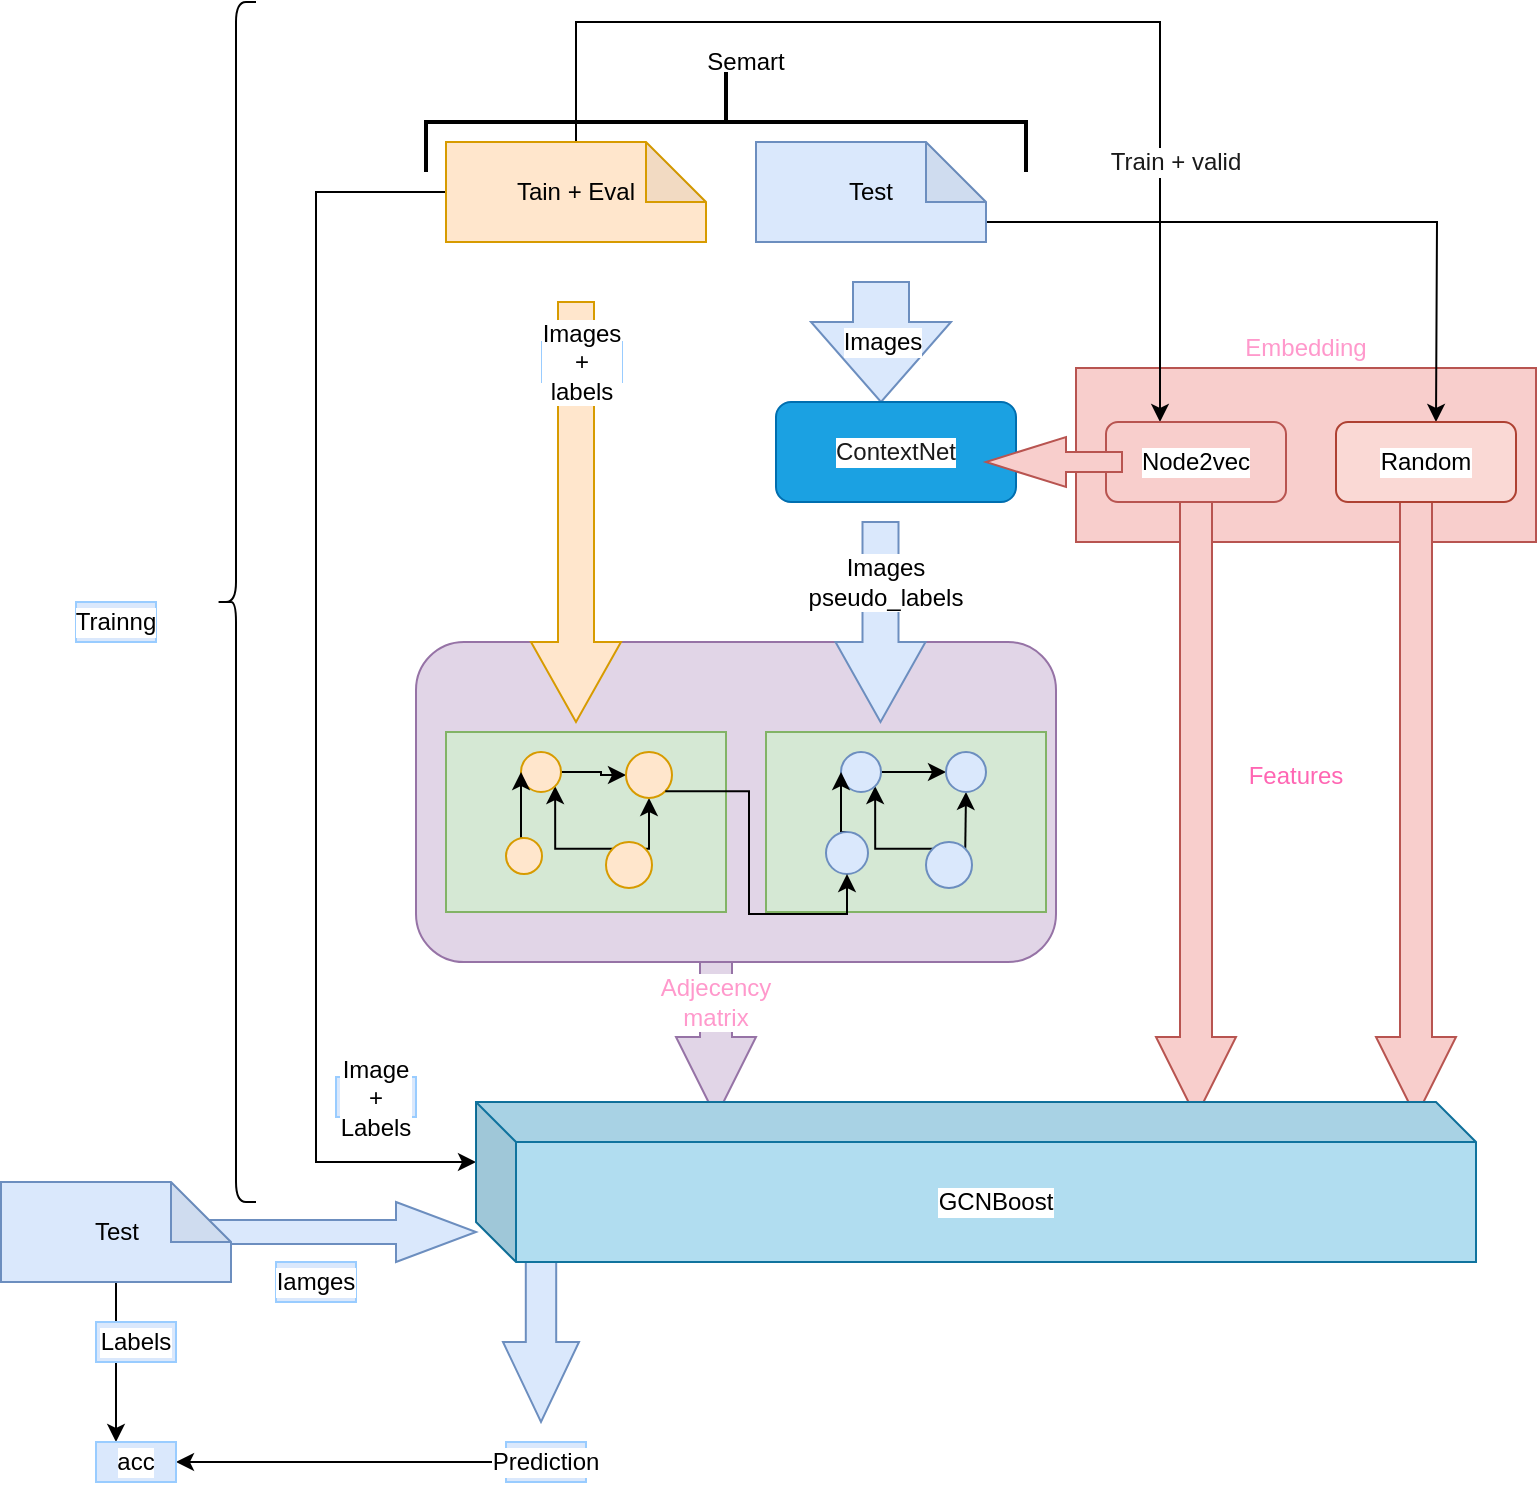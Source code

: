 <mxfile version="14.0.0" type="github">
  <diagram id="SSE79zwauuAT8n8Q6bL2" name="Page-1">
    <mxGraphModel dx="1422" dy="831" grid="1" gridSize="10" guides="1" tooltips="1" connect="1" arrows="1" fold="1" page="1" pageScale="1" pageWidth="827" pageHeight="1169" math="0" shadow="0">
      <root>
        <mxCell id="0" />
        <mxCell id="1" parent="0" />
        <mxCell id="0ElEcp9tGG0Cmhz9kI70-19" value="" style="html=1;shadow=0;dashed=0;align=center;verticalAlign=middle;shape=mxgraph.arrows2.arrow;dy=0.6;dx=40;direction=south;notch=0;fillColor=#dae8fc;strokeColor=#6c8ebf;" vertex="1" parent="1">
          <mxGeometry x="253.5" y="770" width="38" height="100" as="geometry" />
        </mxCell>
        <mxCell id="0ElEcp9tGG0Cmhz9kI70-15" value="" style="html=1;shadow=0;dashed=0;align=center;verticalAlign=middle;shape=mxgraph.arrows2.arrow;dy=0.6;dx=40;notch=0;fillColor=#dae8fc;strokeColor=#6c8ebf;" vertex="1" parent="1">
          <mxGeometry x="100" y="760" width="140" height="30" as="geometry" />
        </mxCell>
        <mxCell id="zT9SbAeMT8_BYwtl0zJ8-107" value="" style="rounded=0;whiteSpace=wrap;html=1;labelBackgroundColor=#ffffff;sketch=0;strokeColor=#b85450;fillColor=#f8cecc;" parent="1" vertex="1">
          <mxGeometry x="540" y="343" width="230" height="87" as="geometry" />
        </mxCell>
        <mxCell id="zT9SbAeMT8_BYwtl0zJ8-106" value="" style="html=1;shadow=0;dashed=0;align=center;verticalAlign=middle;shape=mxgraph.arrows2.arrow;dy=0.6;dx=40;direction=south;notch=0;labelBackgroundColor=#ffffff;sketch=0;strokeColor=#b85450;fillColor=#f8cecc;" parent="1" vertex="1">
          <mxGeometry x="580" y="402.5" width="40" height="315" as="geometry" />
        </mxCell>
        <mxCell id="zT9SbAeMT8_BYwtl0zJ8-101" value="" style="html=1;shadow=0;dashed=0;align=center;verticalAlign=middle;shape=mxgraph.arrows2.arrow;dy=0.6;dx=40;direction=south;notch=0;labelBackgroundColor=#ffffff;sketch=0;strokeColor=#9673a6;fillColor=#e1d5e7;" parent="1" vertex="1">
          <mxGeometry x="340" y="640" width="40" height="77.5" as="geometry" />
        </mxCell>
        <mxCell id="zT9SbAeMT8_BYwtl0zJ8-86" value="" style="rounded=1;whiteSpace=wrap;html=1;labelBackgroundColor=#ffffff;sketch=0;strokeColor=#9673a6;fillColor=#e1d5e7;" parent="1" vertex="1">
          <mxGeometry x="210" y="480" width="320" height="160" as="geometry" />
        </mxCell>
        <mxCell id="zT9SbAeMT8_BYwtl0zJ8-54" value="" style="rounded=0;whiteSpace=wrap;html=1;labelBackgroundColor=#ffffff;sketch=0;fillColor=#d5e8d4;strokeColor=#82b366;" parent="1" vertex="1">
          <mxGeometry x="225" y="525" width="140" height="90" as="geometry" />
        </mxCell>
        <mxCell id="zT9SbAeMT8_BYwtl0zJ8-3" value="" style="strokeWidth=2;html=1;shape=mxgraph.flowchart.annotation_2;align=left;labelPosition=right;pointerEvents=1;rotation=90;" parent="1" vertex="1">
          <mxGeometry x="340" y="70" width="50" height="300" as="geometry" />
        </mxCell>
        <mxCell id="zT9SbAeMT8_BYwtl0zJ8-4" value="Semart" style="text;html=1;strokeColor=none;fillColor=none;align=center;verticalAlign=middle;whiteSpace=wrap;rounded=0;" parent="1" vertex="1">
          <mxGeometry x="355" y="180" width="40" height="20" as="geometry" />
        </mxCell>
        <mxCell id="zT9SbAeMT8_BYwtl0zJ8-6" value="" style="html=1;shadow=0;dashed=0;align=center;verticalAlign=middle;shape=mxgraph.arrows2.arrow;dy=0.6;dx=40;direction=south;notch=0;fillColor=#ffe6cc;strokeColor=#d79b00;" parent="1" vertex="1">
          <mxGeometry x="267.5" y="310" width="45" height="210" as="geometry" />
        </mxCell>
        <mxCell id="zT9SbAeMT8_BYwtl0zJ8-91" style="edgeStyle=orthogonalEdgeStyle;rounded=0;orthogonalLoop=1;jettySize=auto;html=1;fontColor=#99CCFF;" parent="1" source="zT9SbAeMT8_BYwtl0zJ8-10" target="zT9SbAeMT8_BYwtl0zJ8-90" edge="1">
          <mxGeometry relative="1" as="geometry">
            <mxPoint x="280" y="130" as="sourcePoint" />
            <Array as="points">
              <mxPoint x="290" y="170" />
              <mxPoint x="582" y="170" />
            </Array>
          </mxGeometry>
        </mxCell>
        <mxCell id="0ElEcp9tGG0Cmhz9kI70-1" style="edgeStyle=orthogonalEdgeStyle;rounded=0;orthogonalLoop=1;jettySize=auto;html=1;exitX=0;exitY=0.5;exitDx=0;exitDy=0;exitPerimeter=0;entryX=0;entryY=0;entryDx=0;entryDy=30;entryPerimeter=0;" edge="1" parent="1" source="zT9SbAeMT8_BYwtl0zJ8-10" target="zT9SbAeMT8_BYwtl0zJ8-100">
          <mxGeometry relative="1" as="geometry">
            <Array as="points">
              <mxPoint x="160" y="255" />
              <mxPoint x="160" y="740" />
            </Array>
          </mxGeometry>
        </mxCell>
        <mxCell id="zT9SbAeMT8_BYwtl0zJ8-10" value="Tain + Eval" style="shape=note;whiteSpace=wrap;html=1;backgroundOutline=1;darkOpacity=0.05;fillColor=#ffe6cc;strokeColor=#d79b00;" parent="1" vertex="1">
          <mxGeometry x="225" y="230" width="130" height="50" as="geometry" />
        </mxCell>
        <mxCell id="zT9SbAeMT8_BYwtl0zJ8-103" style="edgeStyle=orthogonalEdgeStyle;rounded=0;orthogonalLoop=1;jettySize=auto;html=1;exitX=0;exitY=0;exitDx=115;exitDy=40;exitPerimeter=0;fontColor=#99CCFF;" parent="1" source="zT9SbAeMT8_BYwtl0zJ8-11" edge="1">
          <mxGeometry relative="1" as="geometry">
            <mxPoint x="720" y="370" as="targetPoint" />
          </mxGeometry>
        </mxCell>
        <mxCell id="zT9SbAeMT8_BYwtl0zJ8-11" value="Test" style="shape=note;whiteSpace=wrap;html=1;backgroundOutline=1;darkOpacity=0.05;fillColor=#dae8fc;strokeColor=#6c8ebf;" parent="1" vertex="1">
          <mxGeometry x="380" y="230" width="115" height="50" as="geometry" />
        </mxCell>
        <mxCell id="zT9SbAeMT8_BYwtl0zJ8-62" style="edgeStyle=orthogonalEdgeStyle;rounded=0;orthogonalLoop=1;jettySize=auto;html=1;exitX=1;exitY=0;exitDx=0;exitDy=0;entryX=0.5;entryY=1;entryDx=0;entryDy=0;" parent="1" source="zT9SbAeMT8_BYwtl0zJ8-50" target="zT9SbAeMT8_BYwtl0zJ8-52" edge="1">
          <mxGeometry relative="1" as="geometry" />
        </mxCell>
        <mxCell id="zT9SbAeMT8_BYwtl0zJ8-63" style="edgeStyle=orthogonalEdgeStyle;rounded=0;orthogonalLoop=1;jettySize=auto;html=1;exitX=0;exitY=0;exitDx=0;exitDy=0;entryX=1;entryY=1;entryDx=0;entryDy=0;" parent="1" source="zT9SbAeMT8_BYwtl0zJ8-50" target="zT9SbAeMT8_BYwtl0zJ8-51" edge="1">
          <mxGeometry relative="1" as="geometry" />
        </mxCell>
        <mxCell id="zT9SbAeMT8_BYwtl0zJ8-50" value="" style="ellipse;whiteSpace=wrap;html=1;aspect=fixed;labelBackgroundColor=#ffffff;sketch=0;fillColor=#ffe6cc;strokeColor=#d79b00;" parent="1" vertex="1">
          <mxGeometry x="305" y="580" width="23" height="23" as="geometry" />
        </mxCell>
        <mxCell id="zT9SbAeMT8_BYwtl0zJ8-58" style="edgeStyle=orthogonalEdgeStyle;rounded=0;orthogonalLoop=1;jettySize=auto;html=1;exitX=1;exitY=0.5;exitDx=0;exitDy=0;" parent="1" source="zT9SbAeMT8_BYwtl0zJ8-51" target="zT9SbAeMT8_BYwtl0zJ8-52" edge="1">
          <mxGeometry relative="1" as="geometry" />
        </mxCell>
        <mxCell id="zT9SbAeMT8_BYwtl0zJ8-51" value="" style="ellipse;whiteSpace=wrap;html=1;aspect=fixed;labelBackgroundColor=#ffffff;sketch=0;fillColor=#ffe6cc;strokeColor=#d79b00;" parent="1" vertex="1">
          <mxGeometry x="262.5" y="535" width="20" height="20" as="geometry" />
        </mxCell>
        <mxCell id="zT9SbAeMT8_BYwtl0zJ8-52" value="" style="ellipse;whiteSpace=wrap;html=1;aspect=fixed;labelBackgroundColor=#ffffff;sketch=0;fillColor=#ffe6cc;strokeColor=#d79b00;" parent="1" vertex="1">
          <mxGeometry x="315" y="535" width="23" height="23" as="geometry" />
        </mxCell>
        <mxCell id="zT9SbAeMT8_BYwtl0zJ8-61" style="edgeStyle=orthogonalEdgeStyle;rounded=0;orthogonalLoop=1;jettySize=auto;html=1;exitX=0.5;exitY=0;exitDx=0;exitDy=0;entryX=0;entryY=0.5;entryDx=0;entryDy=0;" parent="1" source="zT9SbAeMT8_BYwtl0zJ8-59" target="zT9SbAeMT8_BYwtl0zJ8-51" edge="1">
          <mxGeometry relative="1" as="geometry" />
        </mxCell>
        <mxCell id="zT9SbAeMT8_BYwtl0zJ8-59" value="" style="ellipse;whiteSpace=wrap;html=1;aspect=fixed;labelBackgroundColor=#ffffff;sketch=0;fillColor=#ffe6cc;strokeColor=#d79b00;" parent="1" vertex="1">
          <mxGeometry x="255" y="578" width="18" height="18" as="geometry" />
        </mxCell>
        <mxCell id="zT9SbAeMT8_BYwtl0zJ8-65" value="" style="rounded=0;whiteSpace=wrap;html=1;labelBackgroundColor=#ffffff;sketch=0;fillColor=#d5e8d4;strokeColor=#82b366;" parent="1" vertex="1">
          <mxGeometry x="385" y="525" width="140" height="90" as="geometry" />
        </mxCell>
        <mxCell id="zT9SbAeMT8_BYwtl0zJ8-66" style="edgeStyle=orthogonalEdgeStyle;rounded=0;orthogonalLoop=1;jettySize=auto;html=1;exitX=1;exitY=0;exitDx=0;exitDy=0;entryX=0.5;entryY=1;entryDx=0;entryDy=0;" parent="1" source="zT9SbAeMT8_BYwtl0zJ8-68" target="zT9SbAeMT8_BYwtl0zJ8-71" edge="1">
          <mxGeometry relative="1" as="geometry" />
        </mxCell>
        <mxCell id="zT9SbAeMT8_BYwtl0zJ8-67" style="edgeStyle=orthogonalEdgeStyle;rounded=0;orthogonalLoop=1;jettySize=auto;html=1;exitX=0;exitY=0;exitDx=0;exitDy=0;entryX=1;entryY=1;entryDx=0;entryDy=0;" parent="1" source="zT9SbAeMT8_BYwtl0zJ8-68" target="zT9SbAeMT8_BYwtl0zJ8-70" edge="1">
          <mxGeometry relative="1" as="geometry" />
        </mxCell>
        <mxCell id="zT9SbAeMT8_BYwtl0zJ8-68" value="" style="ellipse;whiteSpace=wrap;html=1;aspect=fixed;labelBackgroundColor=#ffffff;sketch=0;fillColor=#dae8fc;strokeColor=#6c8ebf;" parent="1" vertex="1">
          <mxGeometry x="465" y="580" width="23" height="23" as="geometry" />
        </mxCell>
        <mxCell id="zT9SbAeMT8_BYwtl0zJ8-69" style="edgeStyle=orthogonalEdgeStyle;rounded=0;orthogonalLoop=1;jettySize=auto;html=1;exitX=1;exitY=0.5;exitDx=0;exitDy=0;" parent="1" source="zT9SbAeMT8_BYwtl0zJ8-70" target="zT9SbAeMT8_BYwtl0zJ8-71" edge="1">
          <mxGeometry relative="1" as="geometry" />
        </mxCell>
        <mxCell id="zT9SbAeMT8_BYwtl0zJ8-70" value="" style="ellipse;whiteSpace=wrap;html=1;aspect=fixed;labelBackgroundColor=#ffffff;sketch=0;fillColor=#dae8fc;strokeColor=#6c8ebf;" parent="1" vertex="1">
          <mxGeometry x="422.5" y="535" width="20" height="20" as="geometry" />
        </mxCell>
        <mxCell id="zT9SbAeMT8_BYwtl0zJ8-71" value="" style="ellipse;whiteSpace=wrap;html=1;aspect=fixed;labelBackgroundColor=#ffffff;sketch=0;fillColor=#dae8fc;strokeColor=#6c8ebf;" parent="1" vertex="1">
          <mxGeometry x="475" y="535" width="20" height="20" as="geometry" />
        </mxCell>
        <mxCell id="zT9SbAeMT8_BYwtl0zJ8-72" style="edgeStyle=orthogonalEdgeStyle;rounded=0;orthogonalLoop=1;jettySize=auto;html=1;exitX=0.5;exitY=0;exitDx=0;exitDy=0;entryX=0;entryY=0.5;entryDx=0;entryDy=0;" parent="1" source="zT9SbAeMT8_BYwtl0zJ8-73" target="zT9SbAeMT8_BYwtl0zJ8-70" edge="1">
          <mxGeometry relative="1" as="geometry" />
        </mxCell>
        <mxCell id="zT9SbAeMT8_BYwtl0zJ8-73" value="" style="ellipse;whiteSpace=wrap;html=1;aspect=fixed;labelBackgroundColor=#ffffff;sketch=0;fillColor=#dae8fc;strokeColor=#6c8ebf;" parent="1" vertex="1">
          <mxGeometry x="415" y="575" width="21" height="21" as="geometry" />
        </mxCell>
        <mxCell id="zT9SbAeMT8_BYwtl0zJ8-74" value="Images + labels" style="text;html=1;fillColor=#dae8fc;align=center;verticalAlign=middle;whiteSpace=wrap;rounded=0;labelBackgroundColor=#ffffff;sketch=0;strokeColor=#99CCFF;" parent="1" vertex="1">
          <mxGeometry x="273" y="330" width="40" height="20" as="geometry" />
        </mxCell>
        <mxCell id="zT9SbAeMT8_BYwtl0zJ8-79" value="Images" style="html=1;shadow=0;dashed=0;align=center;verticalAlign=middle;shape=mxgraph.arrows2.arrow;dy=0.6;dx=40;direction=south;notch=0;labelBackgroundColor=#ffffff;sketch=0;strokeColor=#6c8ebf;fillColor=#dae8fc;" parent="1" vertex="1">
          <mxGeometry x="407.5" y="300" width="70" height="60" as="geometry" />
        </mxCell>
        <mxCell id="zT9SbAeMT8_BYwtl0zJ8-80" value="&lt;font color=&quot;#1A1A1A&quot;&gt;ContextNet&lt;/font&gt;" style="rounded=1;whiteSpace=wrap;html=1;labelBackgroundColor=#ffffff;sketch=0;strokeColor=#006EAF;fillColor=#1ba1e2;fontColor=#ffffff;" parent="1" vertex="1">
          <mxGeometry x="390" y="360" width="120" height="50" as="geometry" />
        </mxCell>
        <mxCell id="zT9SbAeMT8_BYwtl0zJ8-81" value="" style="html=1;shadow=0;dashed=0;align=center;verticalAlign=middle;shape=mxgraph.arrows2.arrow;dy=0.6;dx=40;direction=south;notch=0;fillColor=#dae8fc;strokeColor=#6c8ebf;" parent="1" vertex="1">
          <mxGeometry x="419.75" y="420" width="45" height="100" as="geometry" />
        </mxCell>
        <mxCell id="zT9SbAeMT8_BYwtl0zJ8-82" value="Images pseudo_labels" style="text;html=1;fillColor=#dae8fc;align=center;verticalAlign=middle;whiteSpace=wrap;rounded=0;labelBackgroundColor=#ffffff;sketch=0;strokeColor=#99CCFF;" parent="1" vertex="1">
          <mxGeometry x="424.75" y="440" width="40" height="20" as="geometry" />
        </mxCell>
        <mxCell id="zT9SbAeMT8_BYwtl0zJ8-85" style="edgeStyle=orthogonalEdgeStyle;rounded=0;orthogonalLoop=1;jettySize=auto;html=1;exitX=1;exitY=1;exitDx=0;exitDy=0;entryX=0.5;entryY=1;entryDx=0;entryDy=0;fontColor=#99CCFF;" parent="1" source="zT9SbAeMT8_BYwtl0zJ8-52" target="zT9SbAeMT8_BYwtl0zJ8-73" edge="1">
          <mxGeometry relative="1" as="geometry" />
        </mxCell>
        <mxCell id="zT9SbAeMT8_BYwtl0zJ8-90" value="&lt;span style=&quot;background-color: rgb(255 , 255 , 255)&quot;&gt;Node2vec&lt;/span&gt;" style="rounded=1;whiteSpace=wrap;html=1;labelBackgroundColor=#ffffff;sketch=0;strokeColor=#b85450;fillColor=#f8cecc;" parent="1" vertex="1">
          <mxGeometry x="555" y="370" width="90" height="40" as="geometry" />
        </mxCell>
        <mxCell id="zT9SbAeMT8_BYwtl0zJ8-94" value="&lt;div&gt;&lt;font color=&quot;#1A1A1A&quot;&gt;Train + valid&lt;/font&gt;&lt;/div&gt;" style="text;html=1;strokeColor=none;fillColor=none;align=center;verticalAlign=middle;whiteSpace=wrap;rounded=0;labelBackgroundColor=#ffffff;sketch=0;fontColor=#99CCFF;" parent="1" vertex="1">
          <mxGeometry x="540" y="230" width="100" height="20" as="geometry" />
        </mxCell>
        <mxCell id="zT9SbAeMT8_BYwtl0zJ8-97" value="" style="html=1;shadow=0;dashed=0;align=center;verticalAlign=middle;shape=mxgraph.arrows2.arrow;dy=0.6;dx=40;direction=south;notch=0;labelBackgroundColor=#ffffff;sketch=0;strokeColor=#b85450;fillColor=#f8cecc;" parent="1" vertex="1">
          <mxGeometry x="690" y="402.5" width="40" height="315" as="geometry" />
        </mxCell>
        <mxCell id="zT9SbAeMT8_BYwtl0zJ8-100" value="GCNBoost" style="shape=cube;whiteSpace=wrap;html=1;boundedLbl=1;backgroundOutline=1;darkOpacity=0.05;darkOpacity2=0.1;labelBackgroundColor=#ffffff;sketch=0;strokeColor=#10739e;fillColor=#b1ddf0;" parent="1" vertex="1">
          <mxGeometry x="240" y="710" width="500" height="80" as="geometry" />
        </mxCell>
        <mxCell id="zT9SbAeMT8_BYwtl0zJ8-105" value="Random" style="rounded=1;whiteSpace=wrap;html=1;labelBackgroundColor=#ffffff;sketch=0;strokeColor=#ae4132;fillColor=#fad9d5;" parent="1" vertex="1">
          <mxGeometry x="670" y="370" width="90" height="40" as="geometry" />
        </mxCell>
        <mxCell id="zT9SbAeMT8_BYwtl0zJ8-108" value="&lt;font color=&quot;#FF99CC&quot;&gt;Embedding&lt;/font&gt;" style="text;html=1;strokeColor=none;fillColor=none;align=center;verticalAlign=middle;whiteSpace=wrap;rounded=0;labelBackgroundColor=#ffffff;sketch=0;fontColor=#99CCFF;" parent="1" vertex="1">
          <mxGeometry x="635" y="323" width="40" height="20" as="geometry" />
        </mxCell>
        <mxCell id="zT9SbAeMT8_BYwtl0zJ8-110" value="&lt;font color=&quot;#FF99CC&quot;&gt;Adjecency matrix&lt;/font&gt;" style="text;html=1;strokeColor=none;fillColor=none;align=center;verticalAlign=middle;whiteSpace=wrap;rounded=0;labelBackgroundColor=#ffffff;sketch=0;fontColor=#99CCFF;" parent="1" vertex="1">
          <mxGeometry x="340" y="650" width="40" height="20" as="geometry" />
        </mxCell>
        <mxCell id="0ElEcp9tGG0Cmhz9kI70-2" value="&lt;div&gt;Image&lt;/div&gt;&lt;div&gt;+&lt;/div&gt;&lt;div&gt;Labels&lt;br&gt;&lt;/div&gt;" style="text;html=1;fillColor=#dae8fc;align=center;verticalAlign=middle;whiteSpace=wrap;rounded=0;labelBackgroundColor=#ffffff;sketch=0;strokeColor=#99CCFF;" vertex="1" parent="1">
          <mxGeometry x="170" y="697.5" width="40" height="20" as="geometry" />
        </mxCell>
        <mxCell id="0ElEcp9tGG0Cmhz9kI70-5" value="&lt;font color=&quot;#FF66B3&quot;&gt;Features&lt;/font&gt;" style="text;html=1;strokeColor=none;fillColor=none;align=center;verticalAlign=middle;whiteSpace=wrap;rounded=0;" vertex="1" parent="1">
          <mxGeometry x="630" y="536.5" width="40" height="20" as="geometry" />
        </mxCell>
        <mxCell id="0ElEcp9tGG0Cmhz9kI70-9" value="" style="shape=curlyBracket;whiteSpace=wrap;html=1;rounded=1;" vertex="1" parent="1">
          <mxGeometry x="110" y="160" width="20" height="600" as="geometry" />
        </mxCell>
        <mxCell id="0ElEcp9tGG0Cmhz9kI70-13" value="Trainng" style="text;html=1;fillColor=#dae8fc;align=center;verticalAlign=middle;whiteSpace=wrap;rounded=0;labelBackgroundColor=#ffffff;sketch=0;strokeColor=#99CCFF;" vertex="1" parent="1">
          <mxGeometry x="40" y="460" width="40" height="20" as="geometry" />
        </mxCell>
        <mxCell id="0ElEcp9tGG0Cmhz9kI70-22" style="edgeStyle=orthogonalEdgeStyle;rounded=0;orthogonalLoop=1;jettySize=auto;html=1;exitX=0.5;exitY=1;exitDx=0;exitDy=0;exitPerimeter=0;entryX=0.25;entryY=0;entryDx=0;entryDy=0;" edge="1" parent="1" source="0ElEcp9tGG0Cmhz9kI70-14" target="0ElEcp9tGG0Cmhz9kI70-24">
          <mxGeometry relative="1" as="geometry">
            <mxPoint x="60" y="890" as="targetPoint" />
          </mxGeometry>
        </mxCell>
        <mxCell id="0ElEcp9tGG0Cmhz9kI70-14" value="Test" style="shape=note;whiteSpace=wrap;html=1;backgroundOutline=1;darkOpacity=0.05;fillColor=#dae8fc;strokeColor=#6c8ebf;" vertex="1" parent="1">
          <mxGeometry x="2.5" y="750" width="115" height="50" as="geometry" />
        </mxCell>
        <mxCell id="0ElEcp9tGG0Cmhz9kI70-18" value="Iamges" style="text;html=1;fillColor=#dae8fc;align=center;verticalAlign=middle;whiteSpace=wrap;rounded=0;labelBackgroundColor=#ffffff;sketch=0;strokeColor=#99CCFF;" vertex="1" parent="1">
          <mxGeometry x="140" y="790" width="40" height="20" as="geometry" />
        </mxCell>
        <mxCell id="0ElEcp9tGG0Cmhz9kI70-20" value="" style="html=1;shadow=0;dashed=0;align=center;verticalAlign=middle;shape=mxgraph.arrows2.arrow;dy=0.6;dx=40;flipH=1;notch=0;fillColor=#f8cecc;strokeColor=#b85450;" vertex="1" parent="1">
          <mxGeometry x="495" y="377.5" width="68" height="25" as="geometry" />
        </mxCell>
        <mxCell id="0ElEcp9tGG0Cmhz9kI70-26" style="edgeStyle=orthogonalEdgeStyle;rounded=0;orthogonalLoop=1;jettySize=auto;html=1;exitX=0;exitY=0.5;exitDx=0;exitDy=0;entryX=1;entryY=0.5;entryDx=0;entryDy=0;" edge="1" parent="1" source="0ElEcp9tGG0Cmhz9kI70-21" target="0ElEcp9tGG0Cmhz9kI70-24">
          <mxGeometry relative="1" as="geometry" />
        </mxCell>
        <mxCell id="0ElEcp9tGG0Cmhz9kI70-21" value="Prediction" style="text;html=1;fillColor=#dae8fc;align=center;verticalAlign=middle;whiteSpace=wrap;rounded=0;labelBackgroundColor=#ffffff;sketch=0;strokeColor=#99CCFF;" vertex="1" parent="1">
          <mxGeometry x="255" y="880" width="40" height="20" as="geometry" />
        </mxCell>
        <mxCell id="0ElEcp9tGG0Cmhz9kI70-24" value="acc" style="text;html=1;fillColor=#dae8fc;align=center;verticalAlign=middle;whiteSpace=wrap;rounded=0;labelBackgroundColor=#ffffff;sketch=0;strokeColor=#99CCFF;" vertex="1" parent="1">
          <mxGeometry x="50" y="880" width="40" height="20" as="geometry" />
        </mxCell>
        <mxCell id="0ElEcp9tGG0Cmhz9kI70-25" value="Labels" style="text;html=1;fillColor=#dae8fc;align=center;verticalAlign=middle;whiteSpace=wrap;rounded=0;labelBackgroundColor=#ffffff;sketch=0;strokeColor=#99CCFF;" vertex="1" parent="1">
          <mxGeometry x="50" y="820" width="40" height="20" as="geometry" />
        </mxCell>
      </root>
    </mxGraphModel>
  </diagram>
</mxfile>
